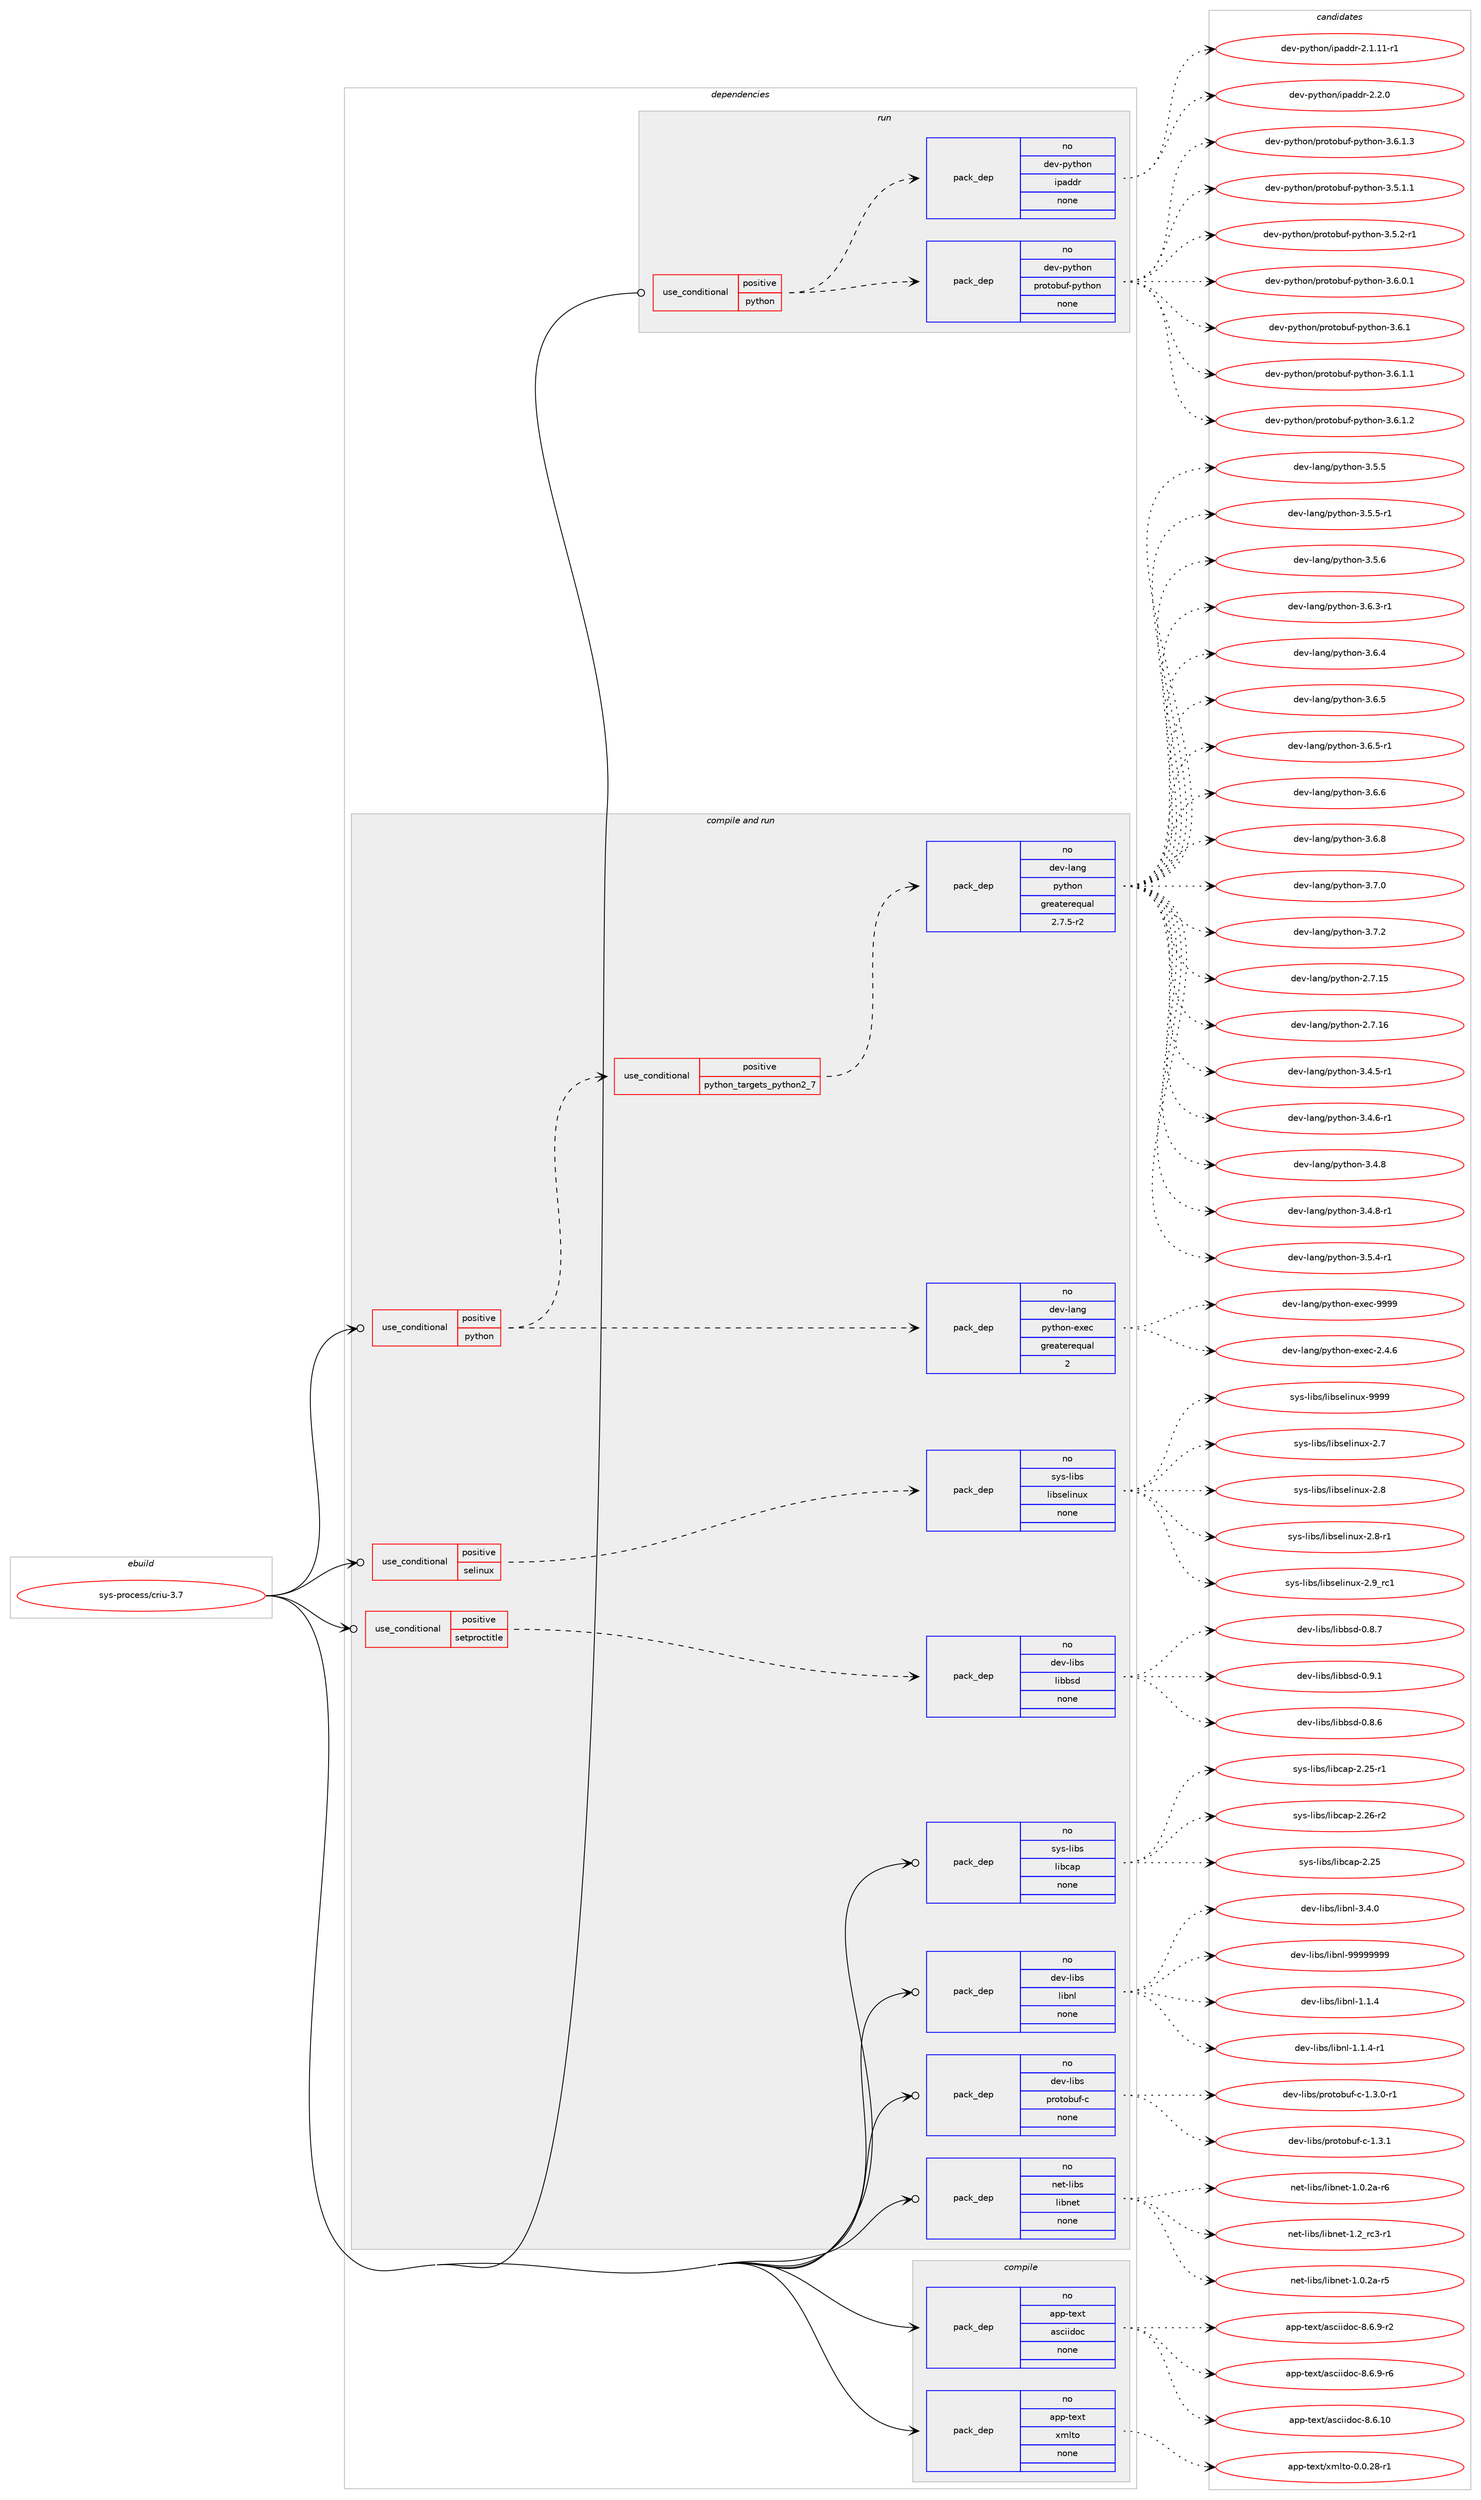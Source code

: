 digraph prolog {

# *************
# Graph options
# *************

newrank=true;
concentrate=true;
compound=true;
graph [rankdir=LR,fontname=Helvetica,fontsize=10,ranksep=1.5];#, ranksep=2.5, nodesep=0.2];
edge  [arrowhead=vee];
node  [fontname=Helvetica,fontsize=10];

# **********
# The ebuild
# **********

subgraph cluster_leftcol {
color=gray;
rank=same;
label=<<i>ebuild</i>>;
id [label="sys-process/criu-3.7", color=red, width=4, href="../sys-process/criu-3.7.svg"];
}

# ****************
# The dependencies
# ****************

subgraph cluster_midcol {
color=gray;
label=<<i>dependencies</i>>;
subgraph cluster_compile {
fillcolor="#eeeeee";
style=filled;
label=<<i>compile</i>>;
subgraph pack1249111 {
dependency1740331 [label=<<TABLE BORDER="0" CELLBORDER="1" CELLSPACING="0" CELLPADDING="4" WIDTH="220"><TR><TD ROWSPAN="6" CELLPADDING="30">pack_dep</TD></TR><TR><TD WIDTH="110">no</TD></TR><TR><TD>app-text</TD></TR><TR><TD>asciidoc</TD></TR><TR><TD>none</TD></TR><TR><TD></TD></TR></TABLE>>, shape=none, color=blue];
}
id:e -> dependency1740331:w [weight=20,style="solid",arrowhead="vee"];
subgraph pack1249112 {
dependency1740332 [label=<<TABLE BORDER="0" CELLBORDER="1" CELLSPACING="0" CELLPADDING="4" WIDTH="220"><TR><TD ROWSPAN="6" CELLPADDING="30">pack_dep</TD></TR><TR><TD WIDTH="110">no</TD></TR><TR><TD>app-text</TD></TR><TR><TD>xmlto</TD></TR><TR><TD>none</TD></TR><TR><TD></TD></TR></TABLE>>, shape=none, color=blue];
}
id:e -> dependency1740332:w [weight=20,style="solid",arrowhead="vee"];
}
subgraph cluster_compileandrun {
fillcolor="#eeeeee";
style=filled;
label=<<i>compile and run</i>>;
subgraph cond462451 {
dependency1740333 [label=<<TABLE BORDER="0" CELLBORDER="1" CELLSPACING="0" CELLPADDING="4"><TR><TD ROWSPAN="3" CELLPADDING="10">use_conditional</TD></TR><TR><TD>positive</TD></TR><TR><TD>python</TD></TR></TABLE>>, shape=none, color=red];
subgraph cond462452 {
dependency1740334 [label=<<TABLE BORDER="0" CELLBORDER="1" CELLSPACING="0" CELLPADDING="4"><TR><TD ROWSPAN="3" CELLPADDING="10">use_conditional</TD></TR><TR><TD>positive</TD></TR><TR><TD>python_targets_python2_7</TD></TR></TABLE>>, shape=none, color=red];
subgraph pack1249113 {
dependency1740335 [label=<<TABLE BORDER="0" CELLBORDER="1" CELLSPACING="0" CELLPADDING="4" WIDTH="220"><TR><TD ROWSPAN="6" CELLPADDING="30">pack_dep</TD></TR><TR><TD WIDTH="110">no</TD></TR><TR><TD>dev-lang</TD></TR><TR><TD>python</TD></TR><TR><TD>greaterequal</TD></TR><TR><TD>2.7.5-r2</TD></TR></TABLE>>, shape=none, color=blue];
}
dependency1740334:e -> dependency1740335:w [weight=20,style="dashed",arrowhead="vee"];
}
dependency1740333:e -> dependency1740334:w [weight=20,style="dashed",arrowhead="vee"];
subgraph pack1249114 {
dependency1740336 [label=<<TABLE BORDER="0" CELLBORDER="1" CELLSPACING="0" CELLPADDING="4" WIDTH="220"><TR><TD ROWSPAN="6" CELLPADDING="30">pack_dep</TD></TR><TR><TD WIDTH="110">no</TD></TR><TR><TD>dev-lang</TD></TR><TR><TD>python-exec</TD></TR><TR><TD>greaterequal</TD></TR><TR><TD>2</TD></TR></TABLE>>, shape=none, color=blue];
}
dependency1740333:e -> dependency1740336:w [weight=20,style="dashed",arrowhead="vee"];
}
id:e -> dependency1740333:w [weight=20,style="solid",arrowhead="odotvee"];
subgraph cond462453 {
dependency1740337 [label=<<TABLE BORDER="0" CELLBORDER="1" CELLSPACING="0" CELLPADDING="4"><TR><TD ROWSPAN="3" CELLPADDING="10">use_conditional</TD></TR><TR><TD>positive</TD></TR><TR><TD>selinux</TD></TR></TABLE>>, shape=none, color=red];
subgraph pack1249115 {
dependency1740338 [label=<<TABLE BORDER="0" CELLBORDER="1" CELLSPACING="0" CELLPADDING="4" WIDTH="220"><TR><TD ROWSPAN="6" CELLPADDING="30">pack_dep</TD></TR><TR><TD WIDTH="110">no</TD></TR><TR><TD>sys-libs</TD></TR><TR><TD>libselinux</TD></TR><TR><TD>none</TD></TR><TR><TD></TD></TR></TABLE>>, shape=none, color=blue];
}
dependency1740337:e -> dependency1740338:w [weight=20,style="dashed",arrowhead="vee"];
}
id:e -> dependency1740337:w [weight=20,style="solid",arrowhead="odotvee"];
subgraph cond462454 {
dependency1740339 [label=<<TABLE BORDER="0" CELLBORDER="1" CELLSPACING="0" CELLPADDING="4"><TR><TD ROWSPAN="3" CELLPADDING="10">use_conditional</TD></TR><TR><TD>positive</TD></TR><TR><TD>setproctitle</TD></TR></TABLE>>, shape=none, color=red];
subgraph pack1249116 {
dependency1740340 [label=<<TABLE BORDER="0" CELLBORDER="1" CELLSPACING="0" CELLPADDING="4" WIDTH="220"><TR><TD ROWSPAN="6" CELLPADDING="30">pack_dep</TD></TR><TR><TD WIDTH="110">no</TD></TR><TR><TD>dev-libs</TD></TR><TR><TD>libbsd</TD></TR><TR><TD>none</TD></TR><TR><TD></TD></TR></TABLE>>, shape=none, color=blue];
}
dependency1740339:e -> dependency1740340:w [weight=20,style="dashed",arrowhead="vee"];
}
id:e -> dependency1740339:w [weight=20,style="solid",arrowhead="odotvee"];
subgraph pack1249117 {
dependency1740341 [label=<<TABLE BORDER="0" CELLBORDER="1" CELLSPACING="0" CELLPADDING="4" WIDTH="220"><TR><TD ROWSPAN="6" CELLPADDING="30">pack_dep</TD></TR><TR><TD WIDTH="110">no</TD></TR><TR><TD>dev-libs</TD></TR><TR><TD>libnl</TD></TR><TR><TD>none</TD></TR><TR><TD></TD></TR></TABLE>>, shape=none, color=blue];
}
id:e -> dependency1740341:w [weight=20,style="solid",arrowhead="odotvee"];
subgraph pack1249118 {
dependency1740342 [label=<<TABLE BORDER="0" CELLBORDER="1" CELLSPACING="0" CELLPADDING="4" WIDTH="220"><TR><TD ROWSPAN="6" CELLPADDING="30">pack_dep</TD></TR><TR><TD WIDTH="110">no</TD></TR><TR><TD>dev-libs</TD></TR><TR><TD>protobuf-c</TD></TR><TR><TD>none</TD></TR><TR><TD></TD></TR></TABLE>>, shape=none, color=blue];
}
id:e -> dependency1740342:w [weight=20,style="solid",arrowhead="odotvee"];
subgraph pack1249119 {
dependency1740343 [label=<<TABLE BORDER="0" CELLBORDER="1" CELLSPACING="0" CELLPADDING="4" WIDTH="220"><TR><TD ROWSPAN="6" CELLPADDING="30">pack_dep</TD></TR><TR><TD WIDTH="110">no</TD></TR><TR><TD>net-libs</TD></TR><TR><TD>libnet</TD></TR><TR><TD>none</TD></TR><TR><TD></TD></TR></TABLE>>, shape=none, color=blue];
}
id:e -> dependency1740343:w [weight=20,style="solid",arrowhead="odotvee"];
subgraph pack1249120 {
dependency1740344 [label=<<TABLE BORDER="0" CELLBORDER="1" CELLSPACING="0" CELLPADDING="4" WIDTH="220"><TR><TD ROWSPAN="6" CELLPADDING="30">pack_dep</TD></TR><TR><TD WIDTH="110">no</TD></TR><TR><TD>sys-libs</TD></TR><TR><TD>libcap</TD></TR><TR><TD>none</TD></TR><TR><TD></TD></TR></TABLE>>, shape=none, color=blue];
}
id:e -> dependency1740344:w [weight=20,style="solid",arrowhead="odotvee"];
}
subgraph cluster_run {
fillcolor="#eeeeee";
style=filled;
label=<<i>run</i>>;
subgraph cond462455 {
dependency1740345 [label=<<TABLE BORDER="0" CELLBORDER="1" CELLSPACING="0" CELLPADDING="4"><TR><TD ROWSPAN="3" CELLPADDING="10">use_conditional</TD></TR><TR><TD>positive</TD></TR><TR><TD>python</TD></TR></TABLE>>, shape=none, color=red];
subgraph pack1249121 {
dependency1740346 [label=<<TABLE BORDER="0" CELLBORDER="1" CELLSPACING="0" CELLPADDING="4" WIDTH="220"><TR><TD ROWSPAN="6" CELLPADDING="30">pack_dep</TD></TR><TR><TD WIDTH="110">no</TD></TR><TR><TD>dev-python</TD></TR><TR><TD>protobuf-python</TD></TR><TR><TD>none</TD></TR><TR><TD></TD></TR></TABLE>>, shape=none, color=blue];
}
dependency1740345:e -> dependency1740346:w [weight=20,style="dashed",arrowhead="vee"];
subgraph pack1249122 {
dependency1740347 [label=<<TABLE BORDER="0" CELLBORDER="1" CELLSPACING="0" CELLPADDING="4" WIDTH="220"><TR><TD ROWSPAN="6" CELLPADDING="30">pack_dep</TD></TR><TR><TD WIDTH="110">no</TD></TR><TR><TD>dev-python</TD></TR><TR><TD>ipaddr</TD></TR><TR><TD>none</TD></TR><TR><TD></TD></TR></TABLE>>, shape=none, color=blue];
}
dependency1740345:e -> dependency1740347:w [weight=20,style="dashed",arrowhead="vee"];
}
id:e -> dependency1740345:w [weight=20,style="solid",arrowhead="odot"];
}
}

# **************
# The candidates
# **************

subgraph cluster_choices {
rank=same;
color=gray;
label=<<i>candidates</i>>;

subgraph choice1249111 {
color=black;
nodesep=1;
choice97112112451161011201164797115991051051001119945564654464948 [label="app-text/asciidoc-8.6.10", color=red, width=4,href="../app-text/asciidoc-8.6.10.svg"];
choice9711211245116101120116479711599105105100111994556465446574511450 [label="app-text/asciidoc-8.6.9-r2", color=red, width=4,href="../app-text/asciidoc-8.6.9-r2.svg"];
choice9711211245116101120116479711599105105100111994556465446574511454 [label="app-text/asciidoc-8.6.9-r6", color=red, width=4,href="../app-text/asciidoc-8.6.9-r6.svg"];
dependency1740331:e -> choice97112112451161011201164797115991051051001119945564654464948:w [style=dotted,weight="100"];
dependency1740331:e -> choice9711211245116101120116479711599105105100111994556465446574511450:w [style=dotted,weight="100"];
dependency1740331:e -> choice9711211245116101120116479711599105105100111994556465446574511454:w [style=dotted,weight="100"];
}
subgraph choice1249112 {
color=black;
nodesep=1;
choice971121124511610112011647120109108116111454846484650564511449 [label="app-text/xmlto-0.0.28-r1", color=red, width=4,href="../app-text/xmlto-0.0.28-r1.svg"];
dependency1740332:e -> choice971121124511610112011647120109108116111454846484650564511449:w [style=dotted,weight="100"];
}
subgraph choice1249113 {
color=black;
nodesep=1;
choice10010111845108971101034711212111610411111045504655464953 [label="dev-lang/python-2.7.15", color=red, width=4,href="../dev-lang/python-2.7.15.svg"];
choice10010111845108971101034711212111610411111045504655464954 [label="dev-lang/python-2.7.16", color=red, width=4,href="../dev-lang/python-2.7.16.svg"];
choice1001011184510897110103471121211161041111104551465246534511449 [label="dev-lang/python-3.4.5-r1", color=red, width=4,href="../dev-lang/python-3.4.5-r1.svg"];
choice1001011184510897110103471121211161041111104551465246544511449 [label="dev-lang/python-3.4.6-r1", color=red, width=4,href="../dev-lang/python-3.4.6-r1.svg"];
choice100101118451089711010347112121116104111110455146524656 [label="dev-lang/python-3.4.8", color=red, width=4,href="../dev-lang/python-3.4.8.svg"];
choice1001011184510897110103471121211161041111104551465246564511449 [label="dev-lang/python-3.4.8-r1", color=red, width=4,href="../dev-lang/python-3.4.8-r1.svg"];
choice1001011184510897110103471121211161041111104551465346524511449 [label="dev-lang/python-3.5.4-r1", color=red, width=4,href="../dev-lang/python-3.5.4-r1.svg"];
choice100101118451089711010347112121116104111110455146534653 [label="dev-lang/python-3.5.5", color=red, width=4,href="../dev-lang/python-3.5.5.svg"];
choice1001011184510897110103471121211161041111104551465346534511449 [label="dev-lang/python-3.5.5-r1", color=red, width=4,href="../dev-lang/python-3.5.5-r1.svg"];
choice100101118451089711010347112121116104111110455146534654 [label="dev-lang/python-3.5.6", color=red, width=4,href="../dev-lang/python-3.5.6.svg"];
choice1001011184510897110103471121211161041111104551465446514511449 [label="dev-lang/python-3.6.3-r1", color=red, width=4,href="../dev-lang/python-3.6.3-r1.svg"];
choice100101118451089711010347112121116104111110455146544652 [label="dev-lang/python-3.6.4", color=red, width=4,href="../dev-lang/python-3.6.4.svg"];
choice100101118451089711010347112121116104111110455146544653 [label="dev-lang/python-3.6.5", color=red, width=4,href="../dev-lang/python-3.6.5.svg"];
choice1001011184510897110103471121211161041111104551465446534511449 [label="dev-lang/python-3.6.5-r1", color=red, width=4,href="../dev-lang/python-3.6.5-r1.svg"];
choice100101118451089711010347112121116104111110455146544654 [label="dev-lang/python-3.6.6", color=red, width=4,href="../dev-lang/python-3.6.6.svg"];
choice100101118451089711010347112121116104111110455146544656 [label="dev-lang/python-3.6.8", color=red, width=4,href="../dev-lang/python-3.6.8.svg"];
choice100101118451089711010347112121116104111110455146554648 [label="dev-lang/python-3.7.0", color=red, width=4,href="../dev-lang/python-3.7.0.svg"];
choice100101118451089711010347112121116104111110455146554650 [label="dev-lang/python-3.7.2", color=red, width=4,href="../dev-lang/python-3.7.2.svg"];
dependency1740335:e -> choice10010111845108971101034711212111610411111045504655464953:w [style=dotted,weight="100"];
dependency1740335:e -> choice10010111845108971101034711212111610411111045504655464954:w [style=dotted,weight="100"];
dependency1740335:e -> choice1001011184510897110103471121211161041111104551465246534511449:w [style=dotted,weight="100"];
dependency1740335:e -> choice1001011184510897110103471121211161041111104551465246544511449:w [style=dotted,weight="100"];
dependency1740335:e -> choice100101118451089711010347112121116104111110455146524656:w [style=dotted,weight="100"];
dependency1740335:e -> choice1001011184510897110103471121211161041111104551465246564511449:w [style=dotted,weight="100"];
dependency1740335:e -> choice1001011184510897110103471121211161041111104551465346524511449:w [style=dotted,weight="100"];
dependency1740335:e -> choice100101118451089711010347112121116104111110455146534653:w [style=dotted,weight="100"];
dependency1740335:e -> choice1001011184510897110103471121211161041111104551465346534511449:w [style=dotted,weight="100"];
dependency1740335:e -> choice100101118451089711010347112121116104111110455146534654:w [style=dotted,weight="100"];
dependency1740335:e -> choice1001011184510897110103471121211161041111104551465446514511449:w [style=dotted,weight="100"];
dependency1740335:e -> choice100101118451089711010347112121116104111110455146544652:w [style=dotted,weight="100"];
dependency1740335:e -> choice100101118451089711010347112121116104111110455146544653:w [style=dotted,weight="100"];
dependency1740335:e -> choice1001011184510897110103471121211161041111104551465446534511449:w [style=dotted,weight="100"];
dependency1740335:e -> choice100101118451089711010347112121116104111110455146544654:w [style=dotted,weight="100"];
dependency1740335:e -> choice100101118451089711010347112121116104111110455146544656:w [style=dotted,weight="100"];
dependency1740335:e -> choice100101118451089711010347112121116104111110455146554648:w [style=dotted,weight="100"];
dependency1740335:e -> choice100101118451089711010347112121116104111110455146554650:w [style=dotted,weight="100"];
}
subgraph choice1249114 {
color=black;
nodesep=1;
choice1001011184510897110103471121211161041111104510112010199455046524654 [label="dev-lang/python-exec-2.4.6", color=red, width=4,href="../dev-lang/python-exec-2.4.6.svg"];
choice10010111845108971101034711212111610411111045101120101994557575757 [label="dev-lang/python-exec-9999", color=red, width=4,href="../dev-lang/python-exec-9999.svg"];
dependency1740336:e -> choice1001011184510897110103471121211161041111104510112010199455046524654:w [style=dotted,weight="100"];
dependency1740336:e -> choice10010111845108971101034711212111610411111045101120101994557575757:w [style=dotted,weight="100"];
}
subgraph choice1249115 {
color=black;
nodesep=1;
choice1151211154510810598115471081059811510110810511011712045504655 [label="sys-libs/libselinux-2.7", color=red, width=4,href="../sys-libs/libselinux-2.7.svg"];
choice1151211154510810598115471081059811510110810511011712045504656 [label="sys-libs/libselinux-2.8", color=red, width=4,href="../sys-libs/libselinux-2.8.svg"];
choice11512111545108105981154710810598115101108105110117120455046564511449 [label="sys-libs/libselinux-2.8-r1", color=red, width=4,href="../sys-libs/libselinux-2.8-r1.svg"];
choice1151211154510810598115471081059811510110810511011712045504657951149949 [label="sys-libs/libselinux-2.9_rc1", color=red, width=4,href="../sys-libs/libselinux-2.9_rc1.svg"];
choice115121115451081059811547108105981151011081051101171204557575757 [label="sys-libs/libselinux-9999", color=red, width=4,href="../sys-libs/libselinux-9999.svg"];
dependency1740338:e -> choice1151211154510810598115471081059811510110810511011712045504655:w [style=dotted,weight="100"];
dependency1740338:e -> choice1151211154510810598115471081059811510110810511011712045504656:w [style=dotted,weight="100"];
dependency1740338:e -> choice11512111545108105981154710810598115101108105110117120455046564511449:w [style=dotted,weight="100"];
dependency1740338:e -> choice1151211154510810598115471081059811510110810511011712045504657951149949:w [style=dotted,weight="100"];
dependency1740338:e -> choice115121115451081059811547108105981151011081051101171204557575757:w [style=dotted,weight="100"];
}
subgraph choice1249116 {
color=black;
nodesep=1;
choice1001011184510810598115471081059898115100454846564654 [label="dev-libs/libbsd-0.8.6", color=red, width=4,href="../dev-libs/libbsd-0.8.6.svg"];
choice1001011184510810598115471081059898115100454846564655 [label="dev-libs/libbsd-0.8.7", color=red, width=4,href="../dev-libs/libbsd-0.8.7.svg"];
choice1001011184510810598115471081059898115100454846574649 [label="dev-libs/libbsd-0.9.1", color=red, width=4,href="../dev-libs/libbsd-0.9.1.svg"];
dependency1740340:e -> choice1001011184510810598115471081059898115100454846564654:w [style=dotted,weight="100"];
dependency1740340:e -> choice1001011184510810598115471081059898115100454846564655:w [style=dotted,weight="100"];
dependency1740340:e -> choice1001011184510810598115471081059898115100454846574649:w [style=dotted,weight="100"];
}
subgraph choice1249117 {
color=black;
nodesep=1;
choice10010111845108105981154710810598110108454946494652 [label="dev-libs/libnl-1.1.4", color=red, width=4,href="../dev-libs/libnl-1.1.4.svg"];
choice100101118451081059811547108105981101084549464946524511449 [label="dev-libs/libnl-1.1.4-r1", color=red, width=4,href="../dev-libs/libnl-1.1.4-r1.svg"];
choice10010111845108105981154710810598110108455146524648 [label="dev-libs/libnl-3.4.0", color=red, width=4,href="../dev-libs/libnl-3.4.0.svg"];
choice10010111845108105981154710810598110108455757575757575757 [label="dev-libs/libnl-99999999", color=red, width=4,href="../dev-libs/libnl-99999999.svg"];
dependency1740341:e -> choice10010111845108105981154710810598110108454946494652:w [style=dotted,weight="100"];
dependency1740341:e -> choice100101118451081059811547108105981101084549464946524511449:w [style=dotted,weight="100"];
dependency1740341:e -> choice10010111845108105981154710810598110108455146524648:w [style=dotted,weight="100"];
dependency1740341:e -> choice10010111845108105981154710810598110108455757575757575757:w [style=dotted,weight="100"];
}
subgraph choice1249118 {
color=black;
nodesep=1;
choice1001011184510810598115471121141111161119811710245994549465146484511449 [label="dev-libs/protobuf-c-1.3.0-r1", color=red, width=4,href="../dev-libs/protobuf-c-1.3.0-r1.svg"];
choice100101118451081059811547112114111116111981171024599454946514649 [label="dev-libs/protobuf-c-1.3.1", color=red, width=4,href="../dev-libs/protobuf-c-1.3.1.svg"];
dependency1740342:e -> choice1001011184510810598115471121141111161119811710245994549465146484511449:w [style=dotted,weight="100"];
dependency1740342:e -> choice100101118451081059811547112114111116111981171024599454946514649:w [style=dotted,weight="100"];
}
subgraph choice1249119 {
color=black;
nodesep=1;
choice11010111645108105981154710810598110101116454946484650974511453 [label="net-libs/libnet-1.0.2a-r5", color=red, width=4,href="../net-libs/libnet-1.0.2a-r5.svg"];
choice11010111645108105981154710810598110101116454946484650974511454 [label="net-libs/libnet-1.0.2a-r6", color=red, width=4,href="../net-libs/libnet-1.0.2a-r6.svg"];
choice11010111645108105981154710810598110101116454946509511499514511449 [label="net-libs/libnet-1.2_rc3-r1", color=red, width=4,href="../net-libs/libnet-1.2_rc3-r1.svg"];
dependency1740343:e -> choice11010111645108105981154710810598110101116454946484650974511453:w [style=dotted,weight="100"];
dependency1740343:e -> choice11010111645108105981154710810598110101116454946484650974511454:w [style=dotted,weight="100"];
dependency1740343:e -> choice11010111645108105981154710810598110101116454946509511499514511449:w [style=dotted,weight="100"];
}
subgraph choice1249120 {
color=black;
nodesep=1;
choice1151211154510810598115471081059899971124550465053 [label="sys-libs/libcap-2.25", color=red, width=4,href="../sys-libs/libcap-2.25.svg"];
choice11512111545108105981154710810598999711245504650534511449 [label="sys-libs/libcap-2.25-r1", color=red, width=4,href="../sys-libs/libcap-2.25-r1.svg"];
choice11512111545108105981154710810598999711245504650544511450 [label="sys-libs/libcap-2.26-r2", color=red, width=4,href="../sys-libs/libcap-2.26-r2.svg"];
dependency1740344:e -> choice1151211154510810598115471081059899971124550465053:w [style=dotted,weight="100"];
dependency1740344:e -> choice11512111545108105981154710810598999711245504650534511449:w [style=dotted,weight="100"];
dependency1740344:e -> choice11512111545108105981154710810598999711245504650544511450:w [style=dotted,weight="100"];
}
subgraph choice1249121 {
color=black;
nodesep=1;
choice100101118451121211161041111104711211411111611198117102451121211161041111104551465346494649 [label="dev-python/protobuf-python-3.5.1.1", color=red, width=4,href="../dev-python/protobuf-python-3.5.1.1.svg"];
choice100101118451121211161041111104711211411111611198117102451121211161041111104551465346504511449 [label="dev-python/protobuf-python-3.5.2-r1", color=red, width=4,href="../dev-python/protobuf-python-3.5.2-r1.svg"];
choice100101118451121211161041111104711211411111611198117102451121211161041111104551465446484649 [label="dev-python/protobuf-python-3.6.0.1", color=red, width=4,href="../dev-python/protobuf-python-3.6.0.1.svg"];
choice10010111845112121116104111110471121141111161119811710245112121116104111110455146544649 [label="dev-python/protobuf-python-3.6.1", color=red, width=4,href="../dev-python/protobuf-python-3.6.1.svg"];
choice100101118451121211161041111104711211411111611198117102451121211161041111104551465446494649 [label="dev-python/protobuf-python-3.6.1.1", color=red, width=4,href="../dev-python/protobuf-python-3.6.1.1.svg"];
choice100101118451121211161041111104711211411111611198117102451121211161041111104551465446494650 [label="dev-python/protobuf-python-3.6.1.2", color=red, width=4,href="../dev-python/protobuf-python-3.6.1.2.svg"];
choice100101118451121211161041111104711211411111611198117102451121211161041111104551465446494651 [label="dev-python/protobuf-python-3.6.1.3", color=red, width=4,href="../dev-python/protobuf-python-3.6.1.3.svg"];
dependency1740346:e -> choice100101118451121211161041111104711211411111611198117102451121211161041111104551465346494649:w [style=dotted,weight="100"];
dependency1740346:e -> choice100101118451121211161041111104711211411111611198117102451121211161041111104551465346504511449:w [style=dotted,weight="100"];
dependency1740346:e -> choice100101118451121211161041111104711211411111611198117102451121211161041111104551465446484649:w [style=dotted,weight="100"];
dependency1740346:e -> choice10010111845112121116104111110471121141111161119811710245112121116104111110455146544649:w [style=dotted,weight="100"];
dependency1740346:e -> choice100101118451121211161041111104711211411111611198117102451121211161041111104551465446494649:w [style=dotted,weight="100"];
dependency1740346:e -> choice100101118451121211161041111104711211411111611198117102451121211161041111104551465446494650:w [style=dotted,weight="100"];
dependency1740346:e -> choice100101118451121211161041111104711211411111611198117102451121211161041111104551465446494651:w [style=dotted,weight="100"];
}
subgraph choice1249122 {
color=black;
nodesep=1;
choice100101118451121211161041111104710511297100100114455046494649494511449 [label="dev-python/ipaddr-2.1.11-r1", color=red, width=4,href="../dev-python/ipaddr-2.1.11-r1.svg"];
choice100101118451121211161041111104710511297100100114455046504648 [label="dev-python/ipaddr-2.2.0", color=red, width=4,href="../dev-python/ipaddr-2.2.0.svg"];
dependency1740347:e -> choice100101118451121211161041111104710511297100100114455046494649494511449:w [style=dotted,weight="100"];
dependency1740347:e -> choice100101118451121211161041111104710511297100100114455046504648:w [style=dotted,weight="100"];
}
}

}
